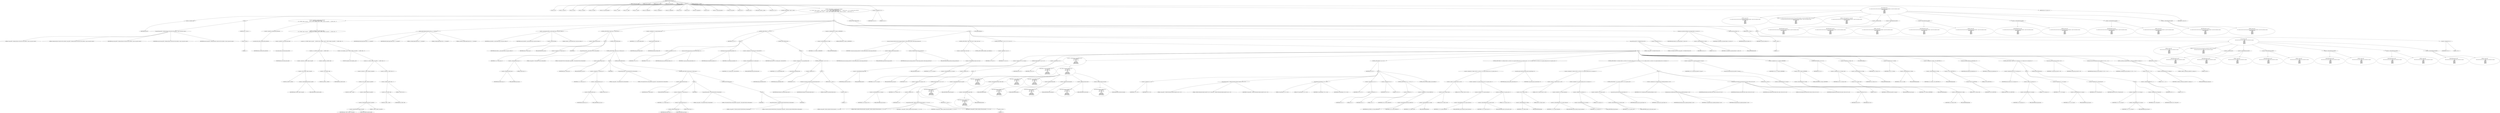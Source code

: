 digraph hostapd_notif_assoc {  
"1000123" [label = "(METHOD,hostapd_notif_assoc)" ]
"1000124" [label = "(PARAM,hostapd_data *hapd)" ]
"1000125" [label = "(PARAM,const u8 *addr)" ]
"1000126" [label = "(PARAM,const u8 *req_ies)" ]
"1000127" [label = "(PARAM,size_t req_ies_len)" ]
"1000128" [label = "(PARAM,int reassoc)" ]
"1000129" [label = "(BLOCK,,)" ]
"1000130" [label = "(LOCAL,v10: int)" ]
"1000131" [label = "(LOCAL,v12: const u8 *)" ]
"1000132" [label = "(LOCAL,v13: size_t)" ]
"1000133" [label = "(LOCAL,v14: sta_info *)" ]
"1000134" [label = "(LOCAL,v15: sta_info *)" ]
"1000135" [label = "(LOCAL,v16: wpa_state_machine *)" ]
"1000136" [label = "(LOCAL,v17: __int64)" ]
"1000137" [label = "(LOCAL,v18: __int64)" ]
"1000138" [label = "(LOCAL,v19: __int64)" ]
"1000139" [label = "(LOCAL,v20: unsigned int)" ]
"1000140" [label = "(LOCAL,v21: unsigned int)" ]
"1000141" [label = "(LOCAL,v22: unsigned int)" ]
"1000142" [label = "(LOCAL,v23: int)" ]
"1000143" [label = "(LOCAL,v24: int)" ]
"1000144" [label = "(LOCAL,v25: unsigned int)" ]
"1000145" [label = "(LOCAL,v26: u32)" ]
"1000146" [label = "(LOCAL,v27: wpa_state_machine *)" ]
"1000147" [label = "(LOCAL,v28: wpa_event)" ]
"1000148" [label = "(LOCAL,v29: u8 *)" ]
"1000149" [label = "(LOCAL,len: size_t)" ]
"1000150" [label = "(LOCAL,elems: ieee802_11_elems)" ]
"1000151" [label = "(LOCAL,eid: u8 [ 1112 ])" ]
"1000152" [label = "(CONTROL_STRUCTURE,if ( !addr ),if ( !addr ))" ]
"1000153" [label = "(<operator>.logicalNot,!addr)" ]
"1000154" [label = "(IDENTIFIER,addr,!addr)" ]
"1000155" [label = "(BLOCK,,)" ]
"1000156" [label = "(wpa_printf,wpa_printf(2, \"hostapd_notif_assoc: Skip event with no address\", req_ies, req_ies_len, reassoc))" ]
"1000157" [label = "(LITERAL,2,wpa_printf(2, \"hostapd_notif_assoc: Skip event with no address\", req_ies, req_ies_len, reassoc))" ]
"1000158" [label = "(LITERAL,\"hostapd_notif_assoc: Skip event with no address\",wpa_printf(2, \"hostapd_notif_assoc: Skip event with no address\", req_ies, req_ies_len, reassoc))" ]
"1000159" [label = "(IDENTIFIER,req_ies,wpa_printf(2, \"hostapd_notif_assoc: Skip event with no address\", req_ies, req_ies_len, reassoc))" ]
"1000160" [label = "(IDENTIFIER,req_ies_len,wpa_printf(2, \"hostapd_notif_assoc: Skip event with no address\", req_ies, req_ies_len, reassoc))" ]
"1000161" [label = "(IDENTIFIER,reassoc,wpa_printf(2, \"hostapd_notif_assoc: Skip event with no address\", req_ies, req_ies_len, reassoc))" ]
"1000162" [label = "(RETURN,return -1;,return -1;)" ]
"1000163" [label = "(<operator>.minus,-1)" ]
"1000164" [label = "(LITERAL,1,-1)" ]
"1000165" [label = "(CONTROL_STRUCTURE,if ( !is_multicast_ether_addr(addr)\n    && !is_zero_ether_addr_0(addr)\n    && *(_DWORD *)hapd->own_addr ^ *(_DWORD *)addr | (unsigned __int16)(*(_WORD *)&hapd->own_addr[4] ^ *((_WORD *)addr + 2)) ),if ( !is_multicast_ether_addr(addr)\n    && !is_zero_ether_addr_0(addr)\n    && *(_DWORD *)hapd->own_addr ^ *(_DWORD *)addr | (unsigned __int16)(*(_WORD *)&hapd->own_addr[4] ^ *((_WORD *)addr + 2)) ))" ]
"1000166" [label = "(<operator>.logicalAnd,!is_multicast_ether_addr(addr)\n    && !is_zero_ether_addr_0(addr)\n    && *(_DWORD *)hapd->own_addr ^ *(_DWORD *)addr | (unsigned __int16)(*(_WORD *)&hapd->own_addr[4] ^ *((_WORD *)addr + 2)))" ]
"1000167" [label = "(<operator>.logicalNot,!is_multicast_ether_addr(addr))" ]
"1000168" [label = "(is_multicast_ether_addr,is_multicast_ether_addr(addr))" ]
"1000169" [label = "(IDENTIFIER,addr,is_multicast_ether_addr(addr))" ]
"1000170" [label = "(<operator>.logicalAnd,!is_zero_ether_addr_0(addr)\n    && *(_DWORD *)hapd->own_addr ^ *(_DWORD *)addr | (unsigned __int16)(*(_WORD *)&hapd->own_addr[4] ^ *((_WORD *)addr + 2)))" ]
"1000171" [label = "(<operator>.logicalNot,!is_zero_ether_addr_0(addr))" ]
"1000172" [label = "(is_zero_ether_addr_0,is_zero_ether_addr_0(addr))" ]
"1000173" [label = "(IDENTIFIER,addr,is_zero_ether_addr_0(addr))" ]
"1000174" [label = "(<operator>.or,*(_DWORD *)hapd->own_addr ^ *(_DWORD *)addr | (unsigned __int16)(*(_WORD *)&hapd->own_addr[4] ^ *((_WORD *)addr + 2)))" ]
"1000175" [label = "(<operator>.or,*(_DWORD *)hapd->own_addr ^ *(_DWORD *)addr)" ]
"1000176" [label = "(<operator>.indirection,*(_DWORD *)hapd->own_addr)" ]
"1000177" [label = "(<operator>.cast,(_DWORD *)hapd->own_addr)" ]
"1000178" [label = "(UNKNOWN,_DWORD *,_DWORD *)" ]
"1000179" [label = "(<operator>.indirectFieldAccess,hapd->own_addr)" ]
"1000180" [label = "(IDENTIFIER,hapd,(_DWORD *)hapd->own_addr)" ]
"1000181" [label = "(FIELD_IDENTIFIER,own_addr,own_addr)" ]
"1000182" [label = "(<operator>.indirection,*(_DWORD *)addr)" ]
"1000183" [label = "(<operator>.cast,(_DWORD *)addr)" ]
"1000184" [label = "(UNKNOWN,_DWORD *,_DWORD *)" ]
"1000185" [label = "(IDENTIFIER,addr,(_DWORD *)addr)" ]
"1000186" [label = "(<operator>.cast,(unsigned __int16)(*(_WORD *)&hapd->own_addr[4] ^ *((_WORD *)addr + 2)))" ]
"1000187" [label = "(UNKNOWN,unsigned __int16,unsigned __int16)" ]
"1000188" [label = "(<operator>.or,*(_WORD *)&hapd->own_addr[4] ^ *((_WORD *)addr + 2))" ]
"1000189" [label = "(<operator>.indirection,*(_WORD *)&hapd->own_addr[4])" ]
"1000190" [label = "(<operator>.cast,(_WORD *)&hapd->own_addr[4])" ]
"1000191" [label = "(UNKNOWN,_WORD *,_WORD *)" ]
"1000192" [label = "(<operator>.addressOf,&hapd->own_addr[4])" ]
"1000193" [label = "(<operator>.indirectIndexAccess,hapd->own_addr[4])" ]
"1000194" [label = "(<operator>.indirectFieldAccess,hapd->own_addr)" ]
"1000195" [label = "(IDENTIFIER,hapd,(_WORD *)&hapd->own_addr[4])" ]
"1000196" [label = "(FIELD_IDENTIFIER,own_addr,own_addr)" ]
"1000197" [label = "(LITERAL,4,(_WORD *)&hapd->own_addr[4])" ]
"1000198" [label = "(<operator>.indirection,*((_WORD *)addr + 2))" ]
"1000199" [label = "(<operator>.addition,(_WORD *)addr + 2)" ]
"1000200" [label = "(<operator>.cast,(_WORD *)addr)" ]
"1000201" [label = "(UNKNOWN,_WORD *,_WORD *)" ]
"1000202" [label = "(IDENTIFIER,addr,(_WORD *)addr)" ]
"1000203" [label = "(LITERAL,2,(_WORD *)addr + 2)" ]
"1000204" [label = "(BLOCK,,)" ]
"1000205" [label = "(hostapd_logger,hostapd_logger(hapd, addr, 1u, 2, \"associated\"))" ]
"1000206" [label = "(IDENTIFIER,hapd,hostapd_logger(hapd, addr, 1u, 2, \"associated\"))" ]
"1000207" [label = "(IDENTIFIER,addr,hostapd_logger(hapd, addr, 1u, 2, \"associated\"))" ]
"1000208" [label = "(LITERAL,1u,hostapd_logger(hapd, addr, 1u, 2, \"associated\"))" ]
"1000209" [label = "(LITERAL,2,hostapd_logger(hapd, addr, 1u, 2, \"associated\"))" ]
"1000210" [label = "(LITERAL,\"associated\",hostapd_logger(hapd, addr, 1u, 2, \"associated\"))" ]
"1000211" [label = "(ieee802_11_parse_elems,ieee802_11_parse_elems(req_ies, req_ies_len, &elems, 0))" ]
"1000212" [label = "(IDENTIFIER,req_ies,ieee802_11_parse_elems(req_ies, req_ies_len, &elems, 0))" ]
"1000213" [label = "(IDENTIFIER,req_ies_len,ieee802_11_parse_elems(req_ies, req_ies_len, &elems, 0))" ]
"1000214" [label = "(<operator>.addressOf,&elems)" ]
"1000215" [label = "(IDENTIFIER,elems,ieee802_11_parse_elems(req_ies, req_ies_len, &elems, 0))" ]
"1000216" [label = "(LITERAL,0,ieee802_11_parse_elems(req_ies, req_ies_len, &elems, 0))" ]
"1000217" [label = "(CONTROL_STRUCTURE,if ( elems.wps_ie ),if ( elems.wps_ie ))" ]
"1000218" [label = "(<operator>.fieldAccess,elems.wps_ie)" ]
"1000219" [label = "(IDENTIFIER,elems,if ( elems.wps_ie ))" ]
"1000220" [label = "(FIELD_IDENTIFIER,wps_ie,wps_ie)" ]
"1000221" [label = "(BLOCK,,)" ]
"1000222" [label = "(<operator>.assignment,v12 = elems.wps_ie - 2)" ]
"1000223" [label = "(IDENTIFIER,v12,v12 = elems.wps_ie - 2)" ]
"1000224" [label = "(<operator>.subtraction,elems.wps_ie - 2)" ]
"1000225" [label = "(<operator>.fieldAccess,elems.wps_ie)" ]
"1000226" [label = "(IDENTIFIER,elems,elems.wps_ie - 2)" ]
"1000227" [label = "(FIELD_IDENTIFIER,wps_ie,wps_ie)" ]
"1000228" [label = "(LITERAL,2,elems.wps_ie - 2)" ]
"1000229" [label = "(IDENTIFIER,L,)" ]
"1000230" [label = "(wpa_printf,wpa_printf(2, \"STA included WPS IE in (Re)AssocReq\"))" ]
"1000231" [label = "(LITERAL,2,wpa_printf(2, \"STA included WPS IE in (Re)AssocReq\"))" ]
"1000232" [label = "(LITERAL,\"STA included WPS IE in (Re)AssocReq\",wpa_printf(2, \"STA included WPS IE in (Re)AssocReq\"))" ]
"1000233" [label = "(CONTROL_STRUCTURE,else,else)" ]
"1000234" [label = "(CONTROL_STRUCTURE,if ( elems.rsn_ie ),if ( elems.rsn_ie ))" ]
"1000235" [label = "(<operator>.fieldAccess,elems.rsn_ie)" ]
"1000236" [label = "(IDENTIFIER,elems,if ( elems.rsn_ie ))" ]
"1000237" [label = "(FIELD_IDENTIFIER,rsn_ie,rsn_ie)" ]
"1000238" [label = "(BLOCK,,)" ]
"1000239" [label = "(<operator>.assignment,v12 = elems.rsn_ie - 2)" ]
"1000240" [label = "(IDENTIFIER,v12,v12 = elems.rsn_ie - 2)" ]
"1000241" [label = "(<operator>.subtraction,elems.rsn_ie - 2)" ]
"1000242" [label = "(<operator>.fieldAccess,elems.rsn_ie)" ]
"1000243" [label = "(IDENTIFIER,elems,elems.rsn_ie - 2)" ]
"1000244" [label = "(FIELD_IDENTIFIER,rsn_ie,rsn_ie)" ]
"1000245" [label = "(LITERAL,2,elems.rsn_ie - 2)" ]
"1000246" [label = "(IDENTIFIER,L,)" ]
"1000247" [label = "(wpa_printf,wpa_printf(2, \"STA included RSN IE in (Re)AssocReq\"))" ]
"1000248" [label = "(LITERAL,2,wpa_printf(2, \"STA included RSN IE in (Re)AssocReq\"))" ]
"1000249" [label = "(LITERAL,\"STA included RSN IE in (Re)AssocReq\",wpa_printf(2, \"STA included RSN IE in (Re)AssocReq\"))" ]
"1000250" [label = "(CONTROL_STRUCTURE,else,else)" ]
"1000251" [label = "(CONTROL_STRUCTURE,if ( elems.wpa_ie ),if ( elems.wpa_ie ))" ]
"1000252" [label = "(<operator>.fieldAccess,elems.wpa_ie)" ]
"1000253" [label = "(IDENTIFIER,elems,if ( elems.wpa_ie ))" ]
"1000254" [label = "(FIELD_IDENTIFIER,wpa_ie,wpa_ie)" ]
"1000255" [label = "(BLOCK,,)" ]
"1000256" [label = "(<operator>.assignment,v12 = elems.wpa_ie - 2)" ]
"1000257" [label = "(IDENTIFIER,v12,v12 = elems.wpa_ie - 2)" ]
"1000258" [label = "(<operator>.subtraction,elems.wpa_ie - 2)" ]
"1000259" [label = "(<operator>.fieldAccess,elems.wpa_ie)" ]
"1000260" [label = "(IDENTIFIER,elems,elems.wpa_ie - 2)" ]
"1000261" [label = "(FIELD_IDENTIFIER,wpa_ie,wpa_ie)" ]
"1000262" [label = "(LITERAL,2,elems.wpa_ie - 2)" ]
"1000263" [label = "(IDENTIFIER,L,)" ]
"1000264" [label = "(wpa_printf,wpa_printf(2, \"STA included WPA IE in (Re)AssocReq\"))" ]
"1000265" [label = "(LITERAL,2,wpa_printf(2, \"STA included WPA IE in (Re)AssocReq\"))" ]
"1000266" [label = "(LITERAL,\"STA included WPA IE in (Re)AssocReq\",wpa_printf(2, \"STA included WPA IE in (Re)AssocReq\"))" ]
"1000267" [label = "(CONTROL_STRUCTURE,else,else)" ]
"1000268" [label = "(BLOCK,,)" ]
"1000269" [label = "(IDENTIFIER,L,)" ]
"1000270" [label = "(wpa_printf,wpa_printf(2, \"STA did not include WPS/RSN/WPA IE in (Re)AssocReq\"))" ]
"1000271" [label = "(LITERAL,2,wpa_printf(2, \"STA did not include WPS/RSN/WPA IE in (Re)AssocReq\"))" ]
"1000272" [label = "(LITERAL,\"STA did not include WPS/RSN/WPA IE in (Re)AssocReq\",wpa_printf(2, \"STA did not include WPS/RSN/WPA IE in (Re)AssocReq\"))" ]
"1000273" [label = "(IDENTIFIER,L,)" ]
"1000274" [label = "(<operator>.assignment,v14 = ap_get_sta(hapd, addr))" ]
"1000275" [label = "(IDENTIFIER,v14,v14 = ap_get_sta(hapd, addr))" ]
"1000276" [label = "(ap_get_sta,ap_get_sta(hapd, addr))" ]
"1000277" [label = "(IDENTIFIER,hapd,ap_get_sta(hapd, addr))" ]
"1000278" [label = "(IDENTIFIER,addr,ap_get_sta(hapd, addr))" ]
"1000279" [label = "(CONTROL_STRUCTURE,if ( v14 ),if ( v14 ))" ]
"1000280" [label = "(IDENTIFIER,v14,if ( v14 ))" ]
"1000281" [label = "(BLOCK,,)" ]
"1000282" [label = "(<operator>.assignment,v15 = v14)" ]
"1000283" [label = "(IDENTIFIER,v15,v15 = v14)" ]
"1000284" [label = "(IDENTIFIER,v14,v15 = v14)" ]
"1000285" [label = "(ap_sta_no_session_timeout,ap_sta_no_session_timeout(hapd, v14))" ]
"1000286" [label = "(IDENTIFIER,hapd,ap_sta_no_session_timeout(hapd, v14))" ]
"1000287" [label = "(IDENTIFIER,v14,ap_sta_no_session_timeout(hapd, v14))" ]
"1000288" [label = "(accounting_sta_stop,accounting_sta_stop(hapd, v15))" ]
"1000289" [label = "(IDENTIFIER,hapd,accounting_sta_stop(hapd, v15))" ]
"1000290" [label = "(IDENTIFIER,v15,accounting_sta_stop(hapd, v15))" ]
"1000291" [label = "(<operator>.assignment,v15->timeout_next = STA_NULLFUNC)" ]
"1000292" [label = "(<operator>.indirectFieldAccess,v15->timeout_next)" ]
"1000293" [label = "(IDENTIFIER,v15,v15->timeout_next = STA_NULLFUNC)" ]
"1000294" [label = "(FIELD_IDENTIFIER,timeout_next,timeout_next)" ]
"1000295" [label = "(IDENTIFIER,STA_NULLFUNC,v15->timeout_next = STA_NULLFUNC)" ]
"1000296" [label = "(CONTROL_STRUCTURE,else,else)" ]
"1000297" [label = "(BLOCK,,)" ]
"1000298" [label = "(<operator>.assignment,v15 = ap_sta_add(hapd, addr))" ]
"1000299" [label = "(IDENTIFIER,v15,v15 = ap_sta_add(hapd, addr))" ]
"1000300" [label = "(ap_sta_add,ap_sta_add(hapd, addr))" ]
"1000301" [label = "(IDENTIFIER,hapd,ap_sta_add(hapd, addr))" ]
"1000302" [label = "(IDENTIFIER,addr,ap_sta_add(hapd, addr))" ]
"1000303" [label = "(CONTROL_STRUCTURE,if ( !v15 ),if ( !v15 ))" ]
"1000304" [label = "(<operator>.logicalNot,!v15)" ]
"1000305" [label = "(IDENTIFIER,v15,!v15)" ]
"1000306" [label = "(BLOCK,,)" ]
"1000307" [label = "(hostapd_drv_sta_disassoc,hostapd_drv_sta_disassoc(hapd, addr, 5))" ]
"1000308" [label = "(IDENTIFIER,hapd,hostapd_drv_sta_disassoc(hapd, addr, 5))" ]
"1000309" [label = "(IDENTIFIER,addr,hostapd_drv_sta_disassoc(hapd, addr, 5))" ]
"1000310" [label = "(LITERAL,5,hostapd_drv_sta_disassoc(hapd, addr, 5))" ]
"1000311" [label = "(RETURN,return -1;,return -1;)" ]
"1000312" [label = "(<operator>.minus,-1)" ]
"1000313" [label = "(LITERAL,1,-1)" ]
"1000314" [label = "(<operators>.assignmentAnd,v15->flags &= 0xFFFECFFF)" ]
"1000315" [label = "(<operator>.indirectFieldAccess,v15->flags)" ]
"1000316" [label = "(IDENTIFIER,v15,v15->flags &= 0xFFFECFFF)" ]
"1000317" [label = "(FIELD_IDENTIFIER,flags,flags)" ]
"1000318" [label = "(LITERAL,0xFFFECFFF,v15->flags &= 0xFFFECFFF)" ]
"1000319" [label = "(BLOCK,,)" ]
"1000320" [label = "(ap_copy_sta_supp_op_classes,ap_copy_sta_supp_op_classes(v15, elems.supp_op_classes, elems.supp_op_classes_len))" ]
"1000321" [label = "(IDENTIFIER,v15,ap_copy_sta_supp_op_classes(v15, elems.supp_op_classes, elems.supp_op_classes_len))" ]
"1000322" [label = "(<operator>.fieldAccess,elems.supp_op_classes)" ]
"1000323" [label = "(IDENTIFIER,elems,ap_copy_sta_supp_op_classes(v15, elems.supp_op_classes, elems.supp_op_classes_len))" ]
"1000324" [label = "(FIELD_IDENTIFIER,supp_op_classes,supp_op_classes)" ]
"1000325" [label = "(<operator>.fieldAccess,elems.supp_op_classes_len)" ]
"1000326" [label = "(IDENTIFIER,elems,ap_copy_sta_supp_op_classes(v15, elems.supp_op_classes, elems.supp_op_classes_len))" ]
"1000327" [label = "(FIELD_IDENTIFIER,supp_op_classes_len,supp_op_classes_len)" ]
"1000328" [label = "(CONTROL_STRUCTURE,if ( !hapd->conf->wpa ),if ( !hapd->conf->wpa ))" ]
"1000329" [label = "(<operator>.logicalNot,!hapd->conf->wpa)" ]
"1000330" [label = "(<operator>.indirectFieldAccess,hapd->conf->wpa)" ]
"1000331" [label = "(<operator>.indirectFieldAccess,hapd->conf)" ]
"1000332" [label = "(IDENTIFIER,hapd,!hapd->conf->wpa)" ]
"1000333" [label = "(FIELD_IDENTIFIER,conf,conf)" ]
"1000334" [label = "(FIELD_IDENTIFIER,wpa,wpa)" ]
"1000335" [label = "(CONTROL_STRUCTURE,goto LABEL_42;,goto LABEL_42;)" ]
"1000336" [label = "(CONTROL_STRUCTURE,if ( v12 && v13 ),if ( v12 && v13 ))" ]
"1000337" [label = "(<operator>.logicalAnd,v12 && v13)" ]
"1000338" [label = "(IDENTIFIER,v12,v12 && v13)" ]
"1000339" [label = "(IDENTIFIER,v13,v12 && v13)" ]
"1000340" [label = "(BLOCK,,)" ]
"1000341" [label = "(<operator>.assignment,v16 = v15->wpa_sm)" ]
"1000342" [label = "(IDENTIFIER,v16,v16 = v15->wpa_sm)" ]
"1000343" [label = "(<operator>.indirectFieldAccess,v15->wpa_sm)" ]
"1000344" [label = "(IDENTIFIER,v15,v16 = v15->wpa_sm)" ]
"1000345" [label = "(FIELD_IDENTIFIER,wpa_sm,wpa_sm)" ]
"1000346" [label = "(CONTROL_STRUCTURE,if ( !v16 ),if ( !v16 ))" ]
"1000347" [label = "(<operator>.logicalNot,!v16)" ]
"1000348" [label = "(IDENTIFIER,v16,!v16)" ]
"1000349" [label = "(BLOCK,,)" ]
"1000350" [label = "(<operator>.assignment,v15->wpa_sm = v16)" ]
"1000351" [label = "(<operator>.indirectFieldAccess,v15->wpa_sm)" ]
"1000352" [label = "(IDENTIFIER,v15,v15->wpa_sm = v16)" ]
"1000353" [label = "(FIELD_IDENTIFIER,wpa_sm,wpa_sm)" ]
"1000354" [label = "(IDENTIFIER,v16,v15->wpa_sm = v16)" ]
"1000355" [label = "(CONTROL_STRUCTURE,if ( !v16 ),if ( !v16 ))" ]
"1000356" [label = "(<operator>.logicalNot,!v16)" ]
"1000357" [label = "(IDENTIFIER,v16,!v16)" ]
"1000358" [label = "(BLOCK,,)" ]
"1000359" [label = "(wpa_printf,wpa_printf(5, \"Failed to initialize WPA state machine\", v17, v18, v19))" ]
"1000360" [label = "(LITERAL,5,wpa_printf(5, \"Failed to initialize WPA state machine\", v17, v18, v19))" ]
"1000361" [label = "(LITERAL,\"Failed to initialize WPA state machine\",wpa_printf(5, \"Failed to initialize WPA state machine\", v17, v18, v19))" ]
"1000362" [label = "(IDENTIFIER,v17,wpa_printf(5, \"Failed to initialize WPA state machine\", v17, v18, v19))" ]
"1000363" [label = "(IDENTIFIER,v18,wpa_printf(5, \"Failed to initialize WPA state machine\", v17, v18, v19))" ]
"1000364" [label = "(IDENTIFIER,v19,wpa_printf(5, \"Failed to initialize WPA state machine\", v17, v18, v19))" ]
"1000365" [label = "(RETURN,return -1;,return -1;)" ]
"1000366" [label = "(<operator>.minus,-1)" ]
"1000367" [label = "(LITERAL,1,-1)" ]
"1000368" [label = "(<operator>.assignment,len = v13)" ]
"1000369" [label = "(IDENTIFIER,len,len = v13)" ]
"1000370" [label = "(IDENTIFIER,v13,len = v13)" ]
"1000371" [label = "(<operator>.assignment,v20 = wpa_validate_wpa_ie(\n                hapd->wpa_auth,\n                v16,\n                hapd->iface->freq,\n                v12,\n                v13,\n                elems.mdie,\n                elems.mdie_len,\n                elems.owe_dh,\n                elems.owe_dh_len))" ]
"1000372" [label = "(IDENTIFIER,v20,v20 = wpa_validate_wpa_ie(\n                hapd->wpa_auth,\n                v16,\n                hapd->iface->freq,\n                v12,\n                v13,\n                elems.mdie,\n                elems.mdie_len,\n                elems.owe_dh,\n                elems.owe_dh_len))" ]
"1000373" [label = "(wpa_validate_wpa_ie,wpa_validate_wpa_ie(\n                hapd->wpa_auth,\n                v16,\n                hapd->iface->freq,\n                v12,\n                v13,\n                elems.mdie,\n                elems.mdie_len,\n                elems.owe_dh,\n                elems.owe_dh_len))" ]
"1000374" [label = "(<operator>.indirectFieldAccess,hapd->wpa_auth)" ]
"1000375" [label = "(IDENTIFIER,hapd,wpa_validate_wpa_ie(\n                hapd->wpa_auth,\n                v16,\n                hapd->iface->freq,\n                v12,\n                v13,\n                elems.mdie,\n                elems.mdie_len,\n                elems.owe_dh,\n                elems.owe_dh_len))" ]
"1000376" [label = "(FIELD_IDENTIFIER,wpa_auth,wpa_auth)" ]
"1000377" [label = "(IDENTIFIER,v16,wpa_validate_wpa_ie(\n                hapd->wpa_auth,\n                v16,\n                hapd->iface->freq,\n                v12,\n                v13,\n                elems.mdie,\n                elems.mdie_len,\n                elems.owe_dh,\n                elems.owe_dh_len))" ]
"1000378" [label = "(<operator>.indirectFieldAccess,hapd->iface->freq)" ]
"1000379" [label = "(<operator>.indirectFieldAccess,hapd->iface)" ]
"1000380" [label = "(IDENTIFIER,hapd,wpa_validate_wpa_ie(\n                hapd->wpa_auth,\n                v16,\n                hapd->iface->freq,\n                v12,\n                v13,\n                elems.mdie,\n                elems.mdie_len,\n                elems.owe_dh,\n                elems.owe_dh_len))" ]
"1000381" [label = "(FIELD_IDENTIFIER,iface,iface)" ]
"1000382" [label = "(FIELD_IDENTIFIER,freq,freq)" ]
"1000383" [label = "(IDENTIFIER,v12,wpa_validate_wpa_ie(\n                hapd->wpa_auth,\n                v16,\n                hapd->iface->freq,\n                v12,\n                v13,\n                elems.mdie,\n                elems.mdie_len,\n                elems.owe_dh,\n                elems.owe_dh_len))" ]
"1000384" [label = "(IDENTIFIER,v13,wpa_validate_wpa_ie(\n                hapd->wpa_auth,\n                v16,\n                hapd->iface->freq,\n                v12,\n                v13,\n                elems.mdie,\n                elems.mdie_len,\n                elems.owe_dh,\n                elems.owe_dh_len))" ]
"1000385" [label = "(<operator>.fieldAccess,elems.mdie)" ]
"1000386" [label = "(IDENTIFIER,elems,wpa_validate_wpa_ie(\n                hapd->wpa_auth,\n                v16,\n                hapd->iface->freq,\n                v12,\n                v13,\n                elems.mdie,\n                elems.mdie_len,\n                elems.owe_dh,\n                elems.owe_dh_len))" ]
"1000387" [label = "(FIELD_IDENTIFIER,mdie,mdie)" ]
"1000388" [label = "(<operator>.fieldAccess,elems.mdie_len)" ]
"1000389" [label = "(IDENTIFIER,elems,wpa_validate_wpa_ie(\n                hapd->wpa_auth,\n                v16,\n                hapd->iface->freq,\n                v12,\n                v13,\n                elems.mdie,\n                elems.mdie_len,\n                elems.owe_dh,\n                elems.owe_dh_len))" ]
"1000390" [label = "(FIELD_IDENTIFIER,mdie_len,mdie_len)" ]
"1000391" [label = "(<operator>.fieldAccess,elems.owe_dh)" ]
"1000392" [label = "(IDENTIFIER,elems,wpa_validate_wpa_ie(\n                hapd->wpa_auth,\n                v16,\n                hapd->iface->freq,\n                v12,\n                v13,\n                elems.mdie,\n                elems.mdie_len,\n                elems.owe_dh,\n                elems.owe_dh_len))" ]
"1000393" [label = "(FIELD_IDENTIFIER,owe_dh,owe_dh)" ]
"1000394" [label = "(<operator>.fieldAccess,elems.owe_dh_len)" ]
"1000395" [label = "(IDENTIFIER,elems,wpa_validate_wpa_ie(\n                hapd->wpa_auth,\n                v16,\n                hapd->iface->freq,\n                v12,\n                v13,\n                elems.mdie,\n                elems.mdie_len,\n                elems.owe_dh,\n                elems.owe_dh_len))" ]
"1000396" [label = "(FIELD_IDENTIFIER,owe_dh_len,owe_dh_len)" ]
"1000397" [label = "(CONTROL_STRUCTURE,if ( v20 ),if ( v20 ))" ]
"1000398" [label = "(IDENTIFIER,v20,if ( v20 ))" ]
"1000399" [label = "(BLOCK,,)" ]
"1000400" [label = "(<operator>.assignment,v21 = v20)" ]
"1000401" [label = "(IDENTIFIER,v21,v21 = v20)" ]
"1000402" [label = "(IDENTIFIER,v20,v21 = v20)" ]
"1000403" [label = "(wpa_printf,wpa_printf(2, \"WPA/RSN information element rejected? (res %u)\", v20))" ]
"1000404" [label = "(LITERAL,2,wpa_printf(2, \"WPA/RSN information element rejected? (res %u)\", v20))" ]
"1000405" [label = "(LITERAL,\"WPA/RSN information element rejected? (res %u)\",wpa_printf(2, \"WPA/RSN information element rejected? (res %u)\", v20))" ]
"1000406" [label = "(IDENTIFIER,v20,wpa_printf(2, \"WPA/RSN information element rejected? (res %u)\", v20))" ]
"1000407" [label = "(wpa_hexdump,wpa_hexdump(2, \"IE\", v12, len))" ]
"1000408" [label = "(LITERAL,2,wpa_hexdump(2, \"IE\", v12, len))" ]
"1000409" [label = "(LITERAL,\"IE\",wpa_hexdump(2, \"IE\", v12, len))" ]
"1000410" [label = "(IDENTIFIER,v12,wpa_hexdump(2, \"IE\", v12, len))" ]
"1000411" [label = "(IDENTIFIER,len,wpa_hexdump(2, \"IE\", v12, len))" ]
"1000412" [label = "(<operator>.assignment,v22 = v21 - 2)" ]
"1000413" [label = "(IDENTIFIER,v22,v22 = v21 - 2)" ]
"1000414" [label = "(<operator>.subtraction,v21 - 2)" ]
"1000415" [label = "(IDENTIFIER,v21,v21 - 2)" ]
"1000416" [label = "(LITERAL,2,v21 - 2)" ]
"1000417" [label = "(<operator>.assignment,v23 = 13)" ]
"1000418" [label = "(IDENTIFIER,v23,v23 = 13)" ]
"1000419" [label = "(LITERAL,13,v23 = 13)" ]
"1000420" [label = "(CONTROL_STRUCTURE,if ( v22 < 7 ),if ( v22 < 7 ))" ]
"1000421" [label = "(<operator>.lessThan,v22 < 7)" ]
"1000422" [label = "(IDENTIFIER,v22,v22 < 7)" ]
"1000423" [label = "(LITERAL,7,v22 < 7)" ]
"1000424" [label = "(<operator>.assignment,v23 = dword_47E9F0[v22])" ]
"1000425" [label = "(IDENTIFIER,v23,v23 = dword_47E9F0[v22])" ]
"1000426" [label = "(<operator>.indirectIndexAccess,dword_47E9F0[v22])" ]
"1000427" [label = "(IDENTIFIER,dword_47E9F0,v23 = dword_47E9F0[v22])" ]
"1000428" [label = "(IDENTIFIER,v22,v23 = dword_47E9F0[v22])" ]
"1000429" [label = "(CONTROL_STRUCTURE,goto LABEL_30;,goto LABEL_30;)" ]
"1000430" [label = "(CONTROL_STRUCTURE,if ( (v15->flags & 0x402) == 1026 && !v15->sa_query_timed_out && v15->sa_query_count > 0 ),if ( (v15->flags & 0x402) == 1026 && !v15->sa_query_timed_out && v15->sa_query_count > 0 ))" ]
"1000431" [label = "(<operator>.logicalAnd,(v15->flags & 0x402) == 1026 && !v15->sa_query_timed_out && v15->sa_query_count > 0)" ]
"1000432" [label = "(<operator>.equals,(v15->flags & 0x402) == 1026)" ]
"1000433" [label = "(<operator>.and,v15->flags & 0x402)" ]
"1000434" [label = "(<operator>.indirectFieldAccess,v15->flags)" ]
"1000435" [label = "(IDENTIFIER,v15,v15->flags & 0x402)" ]
"1000436" [label = "(FIELD_IDENTIFIER,flags,flags)" ]
"1000437" [label = "(LITERAL,0x402,v15->flags & 0x402)" ]
"1000438" [label = "(LITERAL,1026,(v15->flags & 0x402) == 1026)" ]
"1000439" [label = "(<operator>.logicalAnd,!v15->sa_query_timed_out && v15->sa_query_count > 0)" ]
"1000440" [label = "(<operator>.logicalNot,!v15->sa_query_timed_out)" ]
"1000441" [label = "(<operator>.indirectFieldAccess,v15->sa_query_timed_out)" ]
"1000442" [label = "(IDENTIFIER,v15,!v15->sa_query_timed_out)" ]
"1000443" [label = "(FIELD_IDENTIFIER,sa_query_timed_out,sa_query_timed_out)" ]
"1000444" [label = "(<operator>.greaterThan,v15->sa_query_count > 0)" ]
"1000445" [label = "(<operator>.indirectFieldAccess,v15->sa_query_count)" ]
"1000446" [label = "(IDENTIFIER,v15,v15->sa_query_count > 0)" ]
"1000447" [label = "(FIELD_IDENTIFIER,sa_query_count,sa_query_count)" ]
"1000448" [label = "(LITERAL,0,v15->sa_query_count > 0)" ]
"1000449" [label = "(ap_check_sa_query_timeout,ap_check_sa_query_timeout(hapd, v15))" ]
"1000450" [label = "(IDENTIFIER,hapd,ap_check_sa_query_timeout(hapd, v15))" ]
"1000451" [label = "(IDENTIFIER,v15,ap_check_sa_query_timeout(hapd, v15))" ]
"1000452" [label = "(CONTROL_STRUCTURE,if ( (v15->flags & 0x402) == 1026 && !v15->sa_query_timed_out && v15->auth_alg != 2 ),if ( (v15->flags & 0x402) == 1026 && !v15->sa_query_timed_out && v15->auth_alg != 2 ))" ]
"1000453" [label = "(<operator>.logicalAnd,(v15->flags & 0x402) == 1026 && !v15->sa_query_timed_out && v15->auth_alg != 2)" ]
"1000454" [label = "(<operator>.equals,(v15->flags & 0x402) == 1026)" ]
"1000455" [label = "(<operator>.and,v15->flags & 0x402)" ]
"1000456" [label = "(<operator>.indirectFieldAccess,v15->flags)" ]
"1000457" [label = "(IDENTIFIER,v15,v15->flags & 0x402)" ]
"1000458" [label = "(FIELD_IDENTIFIER,flags,flags)" ]
"1000459" [label = "(LITERAL,0x402,v15->flags & 0x402)" ]
"1000460" [label = "(LITERAL,1026,(v15->flags & 0x402) == 1026)" ]
"1000461" [label = "(<operator>.logicalAnd,!v15->sa_query_timed_out && v15->auth_alg != 2)" ]
"1000462" [label = "(<operator>.logicalNot,!v15->sa_query_timed_out)" ]
"1000463" [label = "(<operator>.indirectFieldAccess,v15->sa_query_timed_out)" ]
"1000464" [label = "(IDENTIFIER,v15,!v15->sa_query_timed_out)" ]
"1000465" [label = "(FIELD_IDENTIFIER,sa_query_timed_out,sa_query_timed_out)" ]
"1000466" [label = "(<operator>.notEquals,v15->auth_alg != 2)" ]
"1000467" [label = "(<operator>.indirectFieldAccess,v15->auth_alg)" ]
"1000468" [label = "(IDENTIFIER,v15,v15->auth_alg != 2)" ]
"1000469" [label = "(FIELD_IDENTIFIER,auth_alg,auth_alg)" ]
"1000470" [label = "(LITERAL,2,v15->auth_alg != 2)" ]
"1000471" [label = "(BLOCK,,)" ]
"1000472" [label = "(CONTROL_STRUCTURE,if ( !v15->sa_query_count ),if ( !v15->sa_query_count ))" ]
"1000473" [label = "(<operator>.logicalNot,!v15->sa_query_count)" ]
"1000474" [label = "(<operator>.indirectFieldAccess,v15->sa_query_count)" ]
"1000475" [label = "(IDENTIFIER,v15,!v15->sa_query_count)" ]
"1000476" [label = "(FIELD_IDENTIFIER,sa_query_count,sa_query_count)" ]
"1000477" [label = "(ap_sta_start_sa_query,ap_sta_start_sa_query(hapd, v15))" ]
"1000478" [label = "(IDENTIFIER,hapd,ap_sta_start_sa_query(hapd, v15))" ]
"1000479" [label = "(IDENTIFIER,v15,ap_sta_start_sa_query(hapd, v15))" ]
"1000480" [label = "(<operator>.assignment,v29 = hostapd_eid_assoc_comeback_time(hapd, v15, eid))" ]
"1000481" [label = "(IDENTIFIER,v29,v29 = hostapd_eid_assoc_comeback_time(hapd, v15, eid))" ]
"1000482" [label = "(hostapd_eid_assoc_comeback_time,hostapd_eid_assoc_comeback_time(hapd, v15, eid))" ]
"1000483" [label = "(IDENTIFIER,hapd,hostapd_eid_assoc_comeback_time(hapd, v15, eid))" ]
"1000484" [label = "(IDENTIFIER,v15,hostapd_eid_assoc_comeback_time(hapd, v15, eid))" ]
"1000485" [label = "(IDENTIFIER,eid,hostapd_eid_assoc_comeback_time(hapd, v15, eid))" ]
"1000486" [label = "(hostapd_sta_assoc,hostapd_sta_assoc(hapd, addr, reassoc, 0x1Eu, eid, v29 - eid))" ]
"1000487" [label = "(IDENTIFIER,hapd,hostapd_sta_assoc(hapd, addr, reassoc, 0x1Eu, eid, v29 - eid))" ]
"1000488" [label = "(IDENTIFIER,addr,hostapd_sta_assoc(hapd, addr, reassoc, 0x1Eu, eid, v29 - eid))" ]
"1000489" [label = "(IDENTIFIER,reassoc,hostapd_sta_assoc(hapd, addr, reassoc, 0x1Eu, eid, v29 - eid))" ]
"1000490" [label = "(LITERAL,0x1Eu,hostapd_sta_assoc(hapd, addr, reassoc, 0x1Eu, eid, v29 - eid))" ]
"1000491" [label = "(IDENTIFIER,eid,hostapd_sta_assoc(hapd, addr, reassoc, 0x1Eu, eid, v29 - eid))" ]
"1000492" [label = "(<operator>.subtraction,v29 - eid)" ]
"1000493" [label = "(IDENTIFIER,v29,v29 - eid)" ]
"1000494" [label = "(IDENTIFIER,eid,v29 - eid)" ]
"1000495" [label = "(RETURN,return 0;,return 0;)" ]
"1000496" [label = "(LITERAL,0,return 0;)" ]
"1000497" [label = "(<operator>.assignment,v24 = wpa_auth_uses_mfp(v15->wpa_sm))" ]
"1000498" [label = "(IDENTIFIER,v24,v24 = wpa_auth_uses_mfp(v15->wpa_sm))" ]
"1000499" [label = "(wpa_auth_uses_mfp,wpa_auth_uses_mfp(v15->wpa_sm))" ]
"1000500" [label = "(<operator>.indirectFieldAccess,v15->wpa_sm)" ]
"1000501" [label = "(IDENTIFIER,v15,wpa_auth_uses_mfp(v15->wpa_sm))" ]
"1000502" [label = "(FIELD_IDENTIFIER,wpa_sm,wpa_sm)" ]
"1000503" [label = "(<operator>.assignment,v25 = v15->flags & 0xFFFFFBFF)" ]
"1000504" [label = "(IDENTIFIER,v25,v25 = v15->flags & 0xFFFFFBFF)" ]
"1000505" [label = "(<operator>.and,v15->flags & 0xFFFFFBFF)" ]
"1000506" [label = "(<operator>.indirectFieldAccess,v15->flags)" ]
"1000507" [label = "(IDENTIFIER,v15,v15->flags & 0xFFFFFBFF)" ]
"1000508" [label = "(FIELD_IDENTIFIER,flags,flags)" ]
"1000509" [label = "(LITERAL,0xFFFFFBFF,v15->flags & 0xFFFFFBFF)" ]
"1000510" [label = "(CONTROL_STRUCTURE,if ( v24 ),if ( v24 ))" ]
"1000511" [label = "(IDENTIFIER,v24,if ( v24 ))" ]
"1000512" [label = "(<operator>.assignment,v25 = v15->flags | 0x400)" ]
"1000513" [label = "(IDENTIFIER,v25,v25 = v15->flags | 0x400)" ]
"1000514" [label = "(<operator>.or,v15->flags | 0x400)" ]
"1000515" [label = "(<operator>.indirectFieldAccess,v15->flags)" ]
"1000516" [label = "(IDENTIFIER,v15,v15->flags | 0x400)" ]
"1000517" [label = "(FIELD_IDENTIFIER,flags,flags)" ]
"1000518" [label = "(LITERAL,0x400,v15->flags | 0x400)" ]
"1000519" [label = "(<operator>.assignment,v15->flags = v25)" ]
"1000520" [label = "(<operator>.indirectFieldAccess,v15->flags)" ]
"1000521" [label = "(IDENTIFIER,v15,v15->flags = v25)" ]
"1000522" [label = "(FIELD_IDENTIFIER,flags,flags)" ]
"1000523" [label = "(IDENTIFIER,v25,v15->flags = v25)" ]
"1000524" [label = "(JUMP_TARGET,LABEL_42)" ]
"1000525" [label = "(<operator>.assignment,v26 = v15->flags)" ]
"1000526" [label = "(IDENTIFIER,v26,v26 = v15->flags)" ]
"1000527" [label = "(<operator>.indirectFieldAccess,v15->flags)" ]
"1000528" [label = "(IDENTIFIER,v15,v26 = v15->flags)" ]
"1000529" [label = "(FIELD_IDENTIFIER,flags,flags)" ]
"1000530" [label = "(<operator>.assignment,v15->flags = v26 & 0xFFF7FFFC | 3)" ]
"1000531" [label = "(<operator>.indirectFieldAccess,v15->flags)" ]
"1000532" [label = "(IDENTIFIER,v15,v15->flags = v26 & 0xFFF7FFFC | 3)" ]
"1000533" [label = "(FIELD_IDENTIFIER,flags,flags)" ]
"1000534" [label = "(<operator>.or,v26 & 0xFFF7FFFC | 3)" ]
"1000535" [label = "(<operator>.and,v26 & 0xFFF7FFFC)" ]
"1000536" [label = "(IDENTIFIER,v26,v26 & 0xFFF7FFFC)" ]
"1000537" [label = "(LITERAL,0xFFF7FFFC,v26 & 0xFFF7FFFC)" ]
"1000538" [label = "(LITERAL,3,v26 & 0xFFF7FFFC | 3)" ]
"1000539" [label = "(hostapd_set_sta_flags,hostapd_set_sta_flags(hapd, v15))" ]
"1000540" [label = "(IDENTIFIER,hapd,hostapd_set_sta_flags(hapd, v15))" ]
"1000541" [label = "(IDENTIFIER,v15,hostapd_set_sta_flags(hapd, v15))" ]
"1000542" [label = "(CONTROL_STRUCTURE,if ( reassoc && v15->auth_alg == 2 ),if ( reassoc && v15->auth_alg == 2 ))" ]
"1000543" [label = "(<operator>.logicalAnd,reassoc && v15->auth_alg == 2)" ]
"1000544" [label = "(IDENTIFIER,reassoc,reassoc && v15->auth_alg == 2)" ]
"1000545" [label = "(<operator>.equals,v15->auth_alg == 2)" ]
"1000546" [label = "(<operator>.indirectFieldAccess,v15->auth_alg)" ]
"1000547" [label = "(IDENTIFIER,v15,v15->auth_alg == 2)" ]
"1000548" [label = "(FIELD_IDENTIFIER,auth_alg,auth_alg)" ]
"1000549" [label = "(LITERAL,2,v15->auth_alg == 2)" ]
"1000550" [label = "(BLOCK,,)" ]
"1000551" [label = "(<operator>.assignment,v27 = v15->wpa_sm)" ]
"1000552" [label = "(IDENTIFIER,v27,v27 = v15->wpa_sm)" ]
"1000553" [label = "(<operator>.indirectFieldAccess,v15->wpa_sm)" ]
"1000554" [label = "(IDENTIFIER,v15,v27 = v15->wpa_sm)" ]
"1000555" [label = "(FIELD_IDENTIFIER,wpa_sm,wpa_sm)" ]
"1000556" [label = "(<operator>.assignment,v28 = WPA_ASSOC_FT)" ]
"1000557" [label = "(IDENTIFIER,v28,v28 = WPA_ASSOC_FT)" ]
"1000558" [label = "(IDENTIFIER,WPA_ASSOC_FT,v28 = WPA_ASSOC_FT)" ]
"1000559" [label = "(CONTROL_STRUCTURE,else,else)" ]
"1000560" [label = "(BLOCK,,)" ]
"1000561" [label = "(<operator>.assignment,v27 = v15->wpa_sm)" ]
"1000562" [label = "(IDENTIFIER,v27,v27 = v15->wpa_sm)" ]
"1000563" [label = "(<operator>.indirectFieldAccess,v15->wpa_sm)" ]
"1000564" [label = "(IDENTIFIER,v15,v27 = v15->wpa_sm)" ]
"1000565" [label = "(FIELD_IDENTIFIER,wpa_sm,wpa_sm)" ]
"1000566" [label = "(<operator>.assignment,v28 = WPA_ASSOC)" ]
"1000567" [label = "(IDENTIFIER,v28,v28 = WPA_ASSOC)" ]
"1000568" [label = "(IDENTIFIER,WPA_ASSOC,v28 = WPA_ASSOC)" ]
"1000569" [label = "(wpa_auth_sm_event,wpa_auth_sm_event(v27, v28))" ]
"1000570" [label = "(IDENTIFIER,v27,wpa_auth_sm_event(v27, v28))" ]
"1000571" [label = "(IDENTIFIER,v28,wpa_auth_sm_event(v27, v28))" ]
"1000572" [label = "(hostapd_new_assoc_sta,hostapd_new_assoc_sta(hapd, v15, (v26 >> 1) & 1))" ]
"1000573" [label = "(IDENTIFIER,hapd,hostapd_new_assoc_sta(hapd, v15, (v26 >> 1) & 1))" ]
"1000574" [label = "(IDENTIFIER,v15,hostapd_new_assoc_sta(hapd, v15, (v26 >> 1) & 1))" ]
"1000575" [label = "(<operator>.and,(v26 >> 1) & 1)" ]
"1000576" [label = "(<operator>.arithmeticShiftRight,v26 >> 1)" ]
"1000577" [label = "(IDENTIFIER,v26,v26 >> 1)" ]
"1000578" [label = "(LITERAL,1,v26 >> 1)" ]
"1000579" [label = "(LITERAL,1,(v26 >> 1) & 1)" ]
"1000580" [label = "(ieee802_1x_notify_port_enabled,ieee802_1x_notify_port_enabled(v15->eapol_sm, 1))" ]
"1000581" [label = "(<operator>.indirectFieldAccess,v15->eapol_sm)" ]
"1000582" [label = "(IDENTIFIER,v15,ieee802_1x_notify_port_enabled(v15->eapol_sm, 1))" ]
"1000583" [label = "(FIELD_IDENTIFIER,eapol_sm,eapol_sm)" ]
"1000584" [label = "(LITERAL,1,ieee802_1x_notify_port_enabled(v15->eapol_sm, 1))" ]
"1000585" [label = "(RETURN,return 0;,return 0;)" ]
"1000586" [label = "(LITERAL,0,return 0;)" ]
"1000587" [label = "(wpa_printf,wpa_printf(2, \"No WPA/RSN IE from STA\"))" ]
"1000588" [label = "(LITERAL,2,wpa_printf(2, \"No WPA/RSN IE from STA\"))" ]
"1000589" [label = "(LITERAL,\"No WPA/RSN IE from STA\",wpa_printf(2, \"No WPA/RSN IE from STA\"))" ]
"1000590" [label = "(<operator>.assignment,v23 = 13)" ]
"1000591" [label = "(IDENTIFIER,v23,v23 = 13)" ]
"1000592" [label = "(LITERAL,13,v23 = 13)" ]
"1000593" [label = "(JUMP_TARGET,LABEL_30)" ]
"1000594" [label = "(hostapd_drv_sta_disassoc,hostapd_drv_sta_disassoc(hapd, v15->addr, v23))" ]
"1000595" [label = "(IDENTIFIER,hapd,hostapd_drv_sta_disassoc(hapd, v15->addr, v23))" ]
"1000596" [label = "(<operator>.indirectFieldAccess,v15->addr)" ]
"1000597" [label = "(IDENTIFIER,v15,hostapd_drv_sta_disassoc(hapd, v15->addr, v23))" ]
"1000598" [label = "(FIELD_IDENTIFIER,addr,addr)" ]
"1000599" [label = "(IDENTIFIER,v23,hostapd_drv_sta_disassoc(hapd, v15->addr, v23))" ]
"1000600" [label = "(ap_free_sta,ap_free_sta(hapd, v15))" ]
"1000601" [label = "(IDENTIFIER,hapd,ap_free_sta(hapd, v15))" ]
"1000602" [label = "(IDENTIFIER,v15,ap_free_sta(hapd, v15))" ]
"1000603" [label = "(RETURN,return -1;,return -1;)" ]
"1000604" [label = "(<operator>.minus,-1)" ]
"1000605" [label = "(LITERAL,1,-1)" ]
"1000606" [label = "(CONTROL_STRUCTURE,else,else)" ]
"1000607" [label = "(BLOCK,,)" ]
"1000608" [label = "(wpa_printf,wpa_printf(\n        3,\n        \"STA %02x:%02x:%02x:%02x:%02x:%02x not allowed to connect\",\n        *addr,\n        addr[1],\n        addr[2],\n        addr[3],\n        addr[4],\n        addr[5]))" ]
"1000609" [label = "(LITERAL,3,wpa_printf(\n        3,\n        \"STA %02x:%02x:%02x:%02x:%02x:%02x not allowed to connect\",\n        *addr,\n        addr[1],\n        addr[2],\n        addr[3],\n        addr[4],\n        addr[5]))" ]
"1000610" [label = "(LITERAL,\"STA %02x:%02x:%02x:%02x:%02x:%02x not allowed to connect\",wpa_printf(\n        3,\n        \"STA %02x:%02x:%02x:%02x:%02x:%02x not allowed to connect\",\n        *addr,\n        addr[1],\n        addr[2],\n        addr[3],\n        addr[4],\n        addr[5]))" ]
"1000611" [label = "(<operator>.indirection,*addr)" ]
"1000612" [label = "(IDENTIFIER,addr,wpa_printf(\n        3,\n        \"STA %02x:%02x:%02x:%02x:%02x:%02x not allowed to connect\",\n        *addr,\n        addr[1],\n        addr[2],\n        addr[3],\n        addr[4],\n        addr[5]))" ]
"1000613" [label = "(<operator>.indirectIndexAccess,addr[1])" ]
"1000614" [label = "(IDENTIFIER,addr,wpa_printf(\n        3,\n        \"STA %02x:%02x:%02x:%02x:%02x:%02x not allowed to connect\",\n        *addr,\n        addr[1],\n        addr[2],\n        addr[3],\n        addr[4],\n        addr[5]))" ]
"1000615" [label = "(LITERAL,1,wpa_printf(\n        3,\n        \"STA %02x:%02x:%02x:%02x:%02x:%02x not allowed to connect\",\n        *addr,\n        addr[1],\n        addr[2],\n        addr[3],\n        addr[4],\n        addr[5]))" ]
"1000616" [label = "(<operator>.indirectIndexAccess,addr[2])" ]
"1000617" [label = "(IDENTIFIER,addr,wpa_printf(\n        3,\n        \"STA %02x:%02x:%02x:%02x:%02x:%02x not allowed to connect\",\n        *addr,\n        addr[1],\n        addr[2],\n        addr[3],\n        addr[4],\n        addr[5]))" ]
"1000618" [label = "(LITERAL,2,wpa_printf(\n        3,\n        \"STA %02x:%02x:%02x:%02x:%02x:%02x not allowed to connect\",\n        *addr,\n        addr[1],\n        addr[2],\n        addr[3],\n        addr[4],\n        addr[5]))" ]
"1000619" [label = "(<operator>.indirectIndexAccess,addr[3])" ]
"1000620" [label = "(IDENTIFIER,addr,wpa_printf(\n        3,\n        \"STA %02x:%02x:%02x:%02x:%02x:%02x not allowed to connect\",\n        *addr,\n        addr[1],\n        addr[2],\n        addr[3],\n        addr[4],\n        addr[5]))" ]
"1000621" [label = "(LITERAL,3,wpa_printf(\n        3,\n        \"STA %02x:%02x:%02x:%02x:%02x:%02x not allowed to connect\",\n        *addr,\n        addr[1],\n        addr[2],\n        addr[3],\n        addr[4],\n        addr[5]))" ]
"1000622" [label = "(<operator>.indirectIndexAccess,addr[4])" ]
"1000623" [label = "(IDENTIFIER,addr,wpa_printf(\n        3,\n        \"STA %02x:%02x:%02x:%02x:%02x:%02x not allowed to connect\",\n        *addr,\n        addr[1],\n        addr[2],\n        addr[3],\n        addr[4],\n        addr[5]))" ]
"1000624" [label = "(LITERAL,4,wpa_printf(\n        3,\n        \"STA %02x:%02x:%02x:%02x:%02x:%02x not allowed to connect\",\n        *addr,\n        addr[1],\n        addr[2],\n        addr[3],\n        addr[4],\n        addr[5]))" ]
"1000625" [label = "(<operator>.indirectIndexAccess,addr[5])" ]
"1000626" [label = "(IDENTIFIER,addr,wpa_printf(\n        3,\n        \"STA %02x:%02x:%02x:%02x:%02x:%02x not allowed to connect\",\n        *addr,\n        addr[1],\n        addr[2],\n        addr[3],\n        addr[4],\n        addr[5]))" ]
"1000627" [label = "(LITERAL,5,wpa_printf(\n        3,\n        \"STA %02x:%02x:%02x:%02x:%02x:%02x not allowed to connect\",\n        *addr,\n        addr[1],\n        addr[2],\n        addr[3],\n        addr[4],\n        addr[5]))" ]
"1000628" [label = "(<operator>.assignment,v23 = 1)" ]
"1000629" [label = "(IDENTIFIER,v23,v23 = 1)" ]
"1000630" [label = "(LITERAL,1,v23 = 1)" ]
"1000631" [label = "(<operator>.assignment,v10 = 0)" ]
"1000632" [label = "(IDENTIFIER,v10,v10 = 0)" ]
"1000633" [label = "(LITERAL,0,v10 = 0)" ]
"1000634" [label = "(wpa_printf,wpa_printf(\n    2,\n    \"%s: Invalid SA=%02x:%02x:%02x:%02x:%02x:%02x in received indication - ignore this indication silently\",\n    \"hostapd_notif_assoc\",\n    *addr,\n    addr[1],\n    addr[2],\n    addr[3],\n    addr[4],\n    addr[5]))" ]
"1000635" [label = "(LITERAL,2,wpa_printf(\n    2,\n    \"%s: Invalid SA=%02x:%02x:%02x:%02x:%02x:%02x in received indication - ignore this indication silently\",\n    \"hostapd_notif_assoc\",\n    *addr,\n    addr[1],\n    addr[2],\n    addr[3],\n    addr[4],\n    addr[5]))" ]
"1000636" [label = "(LITERAL,\"%s: Invalid SA=%02x:%02x:%02x:%02x:%02x:%02x in received indication - ignore this indication silently\",wpa_printf(\n    2,\n    \"%s: Invalid SA=%02x:%02x:%02x:%02x:%02x:%02x in received indication - ignore this indication silently\",\n    \"hostapd_notif_assoc\",\n    *addr,\n    addr[1],\n    addr[2],\n    addr[3],\n    addr[4],\n    addr[5]))" ]
"1000637" [label = "(LITERAL,\"hostapd_notif_assoc\",wpa_printf(\n    2,\n    \"%s: Invalid SA=%02x:%02x:%02x:%02x:%02x:%02x in received indication - ignore this indication silently\",\n    \"hostapd_notif_assoc\",\n    *addr,\n    addr[1],\n    addr[2],\n    addr[3],\n    addr[4],\n    addr[5]))" ]
"1000638" [label = "(<operator>.indirection,*addr)" ]
"1000639" [label = "(IDENTIFIER,addr,wpa_printf(\n    2,\n    \"%s: Invalid SA=%02x:%02x:%02x:%02x:%02x:%02x in received indication - ignore this indication silently\",\n    \"hostapd_notif_assoc\",\n    *addr,\n    addr[1],\n    addr[2],\n    addr[3],\n    addr[4],\n    addr[5]))" ]
"1000640" [label = "(<operator>.indirectIndexAccess,addr[1])" ]
"1000641" [label = "(IDENTIFIER,addr,wpa_printf(\n    2,\n    \"%s: Invalid SA=%02x:%02x:%02x:%02x:%02x:%02x in received indication - ignore this indication silently\",\n    \"hostapd_notif_assoc\",\n    *addr,\n    addr[1],\n    addr[2],\n    addr[3],\n    addr[4],\n    addr[5]))" ]
"1000642" [label = "(LITERAL,1,wpa_printf(\n    2,\n    \"%s: Invalid SA=%02x:%02x:%02x:%02x:%02x:%02x in received indication - ignore this indication silently\",\n    \"hostapd_notif_assoc\",\n    *addr,\n    addr[1],\n    addr[2],\n    addr[3],\n    addr[4],\n    addr[5]))" ]
"1000643" [label = "(<operator>.indirectIndexAccess,addr[2])" ]
"1000644" [label = "(IDENTIFIER,addr,wpa_printf(\n    2,\n    \"%s: Invalid SA=%02x:%02x:%02x:%02x:%02x:%02x in received indication - ignore this indication silently\",\n    \"hostapd_notif_assoc\",\n    *addr,\n    addr[1],\n    addr[2],\n    addr[3],\n    addr[4],\n    addr[5]))" ]
"1000645" [label = "(LITERAL,2,wpa_printf(\n    2,\n    \"%s: Invalid SA=%02x:%02x:%02x:%02x:%02x:%02x in received indication - ignore this indication silently\",\n    \"hostapd_notif_assoc\",\n    *addr,\n    addr[1],\n    addr[2],\n    addr[3],\n    addr[4],\n    addr[5]))" ]
"1000646" [label = "(<operator>.indirectIndexAccess,addr[3])" ]
"1000647" [label = "(IDENTIFIER,addr,wpa_printf(\n    2,\n    \"%s: Invalid SA=%02x:%02x:%02x:%02x:%02x:%02x in received indication - ignore this indication silently\",\n    \"hostapd_notif_assoc\",\n    *addr,\n    addr[1],\n    addr[2],\n    addr[3],\n    addr[4],\n    addr[5]))" ]
"1000648" [label = "(LITERAL,3,wpa_printf(\n    2,\n    \"%s: Invalid SA=%02x:%02x:%02x:%02x:%02x:%02x in received indication - ignore this indication silently\",\n    \"hostapd_notif_assoc\",\n    *addr,\n    addr[1],\n    addr[2],\n    addr[3],\n    addr[4],\n    addr[5]))" ]
"1000649" [label = "(<operator>.indirectIndexAccess,addr[4])" ]
"1000650" [label = "(IDENTIFIER,addr,wpa_printf(\n    2,\n    \"%s: Invalid SA=%02x:%02x:%02x:%02x:%02x:%02x in received indication - ignore this indication silently\",\n    \"hostapd_notif_assoc\",\n    *addr,\n    addr[1],\n    addr[2],\n    addr[3],\n    addr[4],\n    addr[5]))" ]
"1000651" [label = "(LITERAL,4,wpa_printf(\n    2,\n    \"%s: Invalid SA=%02x:%02x:%02x:%02x:%02x:%02x in received indication - ignore this indication silently\",\n    \"hostapd_notif_assoc\",\n    *addr,\n    addr[1],\n    addr[2],\n    addr[3],\n    addr[4],\n    addr[5]))" ]
"1000652" [label = "(<operator>.indirectIndexAccess,addr[5])" ]
"1000653" [label = "(IDENTIFIER,addr,wpa_printf(\n    2,\n    \"%s: Invalid SA=%02x:%02x:%02x:%02x:%02x:%02x in received indication - ignore this indication silently\",\n    \"hostapd_notif_assoc\",\n    *addr,\n    addr[1],\n    addr[2],\n    addr[3],\n    addr[4],\n    addr[5]))" ]
"1000654" [label = "(LITERAL,5,wpa_printf(\n    2,\n    \"%s: Invalid SA=%02x:%02x:%02x:%02x:%02x:%02x in received indication - ignore this indication silently\",\n    \"hostapd_notif_assoc\",\n    *addr,\n    addr[1],\n    addr[2],\n    addr[3],\n    addr[4],\n    addr[5]))" ]
"1000655" [label = "(RETURN,return v10;,return v10;)" ]
"1000656" [label = "(IDENTIFIER,v10,return v10;)" ]
"1000657" [label = "(METHOD_RETURN,int __fastcall)" ]
  "1000123" -> "1000124" 
  "1000123" -> "1000125" 
  "1000123" -> "1000126" 
  "1000123" -> "1000127" 
  "1000123" -> "1000128" 
  "1000123" -> "1000129" 
  "1000123" -> "1000657" 
  "1000129" -> "1000130" 
  "1000129" -> "1000131" 
  "1000129" -> "1000132" 
  "1000129" -> "1000133" 
  "1000129" -> "1000134" 
  "1000129" -> "1000135" 
  "1000129" -> "1000136" 
  "1000129" -> "1000137" 
  "1000129" -> "1000138" 
  "1000129" -> "1000139" 
  "1000129" -> "1000140" 
  "1000129" -> "1000141" 
  "1000129" -> "1000142" 
  "1000129" -> "1000143" 
  "1000129" -> "1000144" 
  "1000129" -> "1000145" 
  "1000129" -> "1000146" 
  "1000129" -> "1000147" 
  "1000129" -> "1000148" 
  "1000129" -> "1000149" 
  "1000129" -> "1000150" 
  "1000129" -> "1000151" 
  "1000129" -> "1000152" 
  "1000129" -> "1000165" 
  "1000129" -> "1000631" 
  "1000129" -> "1000634" 
  "1000129" -> "1000655" 
  "1000152" -> "1000153" 
  "1000152" -> "1000155" 
  "1000153" -> "1000154" 
  "1000155" -> "1000156" 
  "1000155" -> "1000162" 
  "1000156" -> "1000157" 
  "1000156" -> "1000158" 
  "1000156" -> "1000159" 
  "1000156" -> "1000160" 
  "1000156" -> "1000161" 
  "1000162" -> "1000163" 
  "1000163" -> "1000164" 
  "1000165" -> "1000166" 
  "1000165" -> "1000204" 
  "1000165" -> "1000606" 
  "1000166" -> "1000167" 
  "1000166" -> "1000170" 
  "1000167" -> "1000168" 
  "1000168" -> "1000169" 
  "1000170" -> "1000171" 
  "1000170" -> "1000174" 
  "1000171" -> "1000172" 
  "1000172" -> "1000173" 
  "1000174" -> "1000175" 
  "1000174" -> "1000186" 
  "1000175" -> "1000176" 
  "1000175" -> "1000182" 
  "1000176" -> "1000177" 
  "1000177" -> "1000178" 
  "1000177" -> "1000179" 
  "1000179" -> "1000180" 
  "1000179" -> "1000181" 
  "1000182" -> "1000183" 
  "1000183" -> "1000184" 
  "1000183" -> "1000185" 
  "1000186" -> "1000187" 
  "1000186" -> "1000188" 
  "1000188" -> "1000189" 
  "1000188" -> "1000198" 
  "1000189" -> "1000190" 
  "1000190" -> "1000191" 
  "1000190" -> "1000192" 
  "1000192" -> "1000193" 
  "1000193" -> "1000194" 
  "1000193" -> "1000197" 
  "1000194" -> "1000195" 
  "1000194" -> "1000196" 
  "1000198" -> "1000199" 
  "1000199" -> "1000200" 
  "1000199" -> "1000203" 
  "1000200" -> "1000201" 
  "1000200" -> "1000202" 
  "1000204" -> "1000205" 
  "1000204" -> "1000211" 
  "1000204" -> "1000217" 
  "1000204" -> "1000274" 
  "1000204" -> "1000279" 
  "1000204" -> "1000314" 
  "1000204" -> "1000319" 
  "1000204" -> "1000593" 
  "1000204" -> "1000594" 
  "1000204" -> "1000600" 
  "1000204" -> "1000603" 
  "1000205" -> "1000206" 
  "1000205" -> "1000207" 
  "1000205" -> "1000208" 
  "1000205" -> "1000209" 
  "1000205" -> "1000210" 
  "1000211" -> "1000212" 
  "1000211" -> "1000213" 
  "1000211" -> "1000214" 
  "1000211" -> "1000216" 
  "1000214" -> "1000215" 
  "1000217" -> "1000218" 
  "1000217" -> "1000221" 
  "1000217" -> "1000233" 
  "1000218" -> "1000219" 
  "1000218" -> "1000220" 
  "1000221" -> "1000222" 
  "1000221" -> "1000229" 
  "1000221" -> "1000230" 
  "1000222" -> "1000223" 
  "1000222" -> "1000224" 
  "1000224" -> "1000225" 
  "1000224" -> "1000228" 
  "1000225" -> "1000226" 
  "1000225" -> "1000227" 
  "1000230" -> "1000231" 
  "1000230" -> "1000232" 
  "1000233" -> "1000234" 
  "1000234" -> "1000235" 
  "1000234" -> "1000238" 
  "1000234" -> "1000250" 
  "1000235" -> "1000236" 
  "1000235" -> "1000237" 
  "1000238" -> "1000239" 
  "1000238" -> "1000246" 
  "1000238" -> "1000247" 
  "1000239" -> "1000240" 
  "1000239" -> "1000241" 
  "1000241" -> "1000242" 
  "1000241" -> "1000245" 
  "1000242" -> "1000243" 
  "1000242" -> "1000244" 
  "1000247" -> "1000248" 
  "1000247" -> "1000249" 
  "1000250" -> "1000251" 
  "1000251" -> "1000252" 
  "1000251" -> "1000255" 
  "1000251" -> "1000267" 
  "1000252" -> "1000253" 
  "1000252" -> "1000254" 
  "1000255" -> "1000256" 
  "1000255" -> "1000263" 
  "1000255" -> "1000264" 
  "1000256" -> "1000257" 
  "1000256" -> "1000258" 
  "1000258" -> "1000259" 
  "1000258" -> "1000262" 
  "1000259" -> "1000260" 
  "1000259" -> "1000261" 
  "1000264" -> "1000265" 
  "1000264" -> "1000266" 
  "1000267" -> "1000268" 
  "1000268" -> "1000269" 
  "1000268" -> "1000270" 
  "1000268" -> "1000273" 
  "1000270" -> "1000271" 
  "1000270" -> "1000272" 
  "1000274" -> "1000275" 
  "1000274" -> "1000276" 
  "1000276" -> "1000277" 
  "1000276" -> "1000278" 
  "1000279" -> "1000280" 
  "1000279" -> "1000281" 
  "1000279" -> "1000296" 
  "1000281" -> "1000282" 
  "1000281" -> "1000285" 
  "1000281" -> "1000288" 
  "1000281" -> "1000291" 
  "1000282" -> "1000283" 
  "1000282" -> "1000284" 
  "1000285" -> "1000286" 
  "1000285" -> "1000287" 
  "1000288" -> "1000289" 
  "1000288" -> "1000290" 
  "1000291" -> "1000292" 
  "1000291" -> "1000295" 
  "1000292" -> "1000293" 
  "1000292" -> "1000294" 
  "1000296" -> "1000297" 
  "1000297" -> "1000298" 
  "1000297" -> "1000303" 
  "1000298" -> "1000299" 
  "1000298" -> "1000300" 
  "1000300" -> "1000301" 
  "1000300" -> "1000302" 
  "1000303" -> "1000304" 
  "1000303" -> "1000306" 
  "1000304" -> "1000305" 
  "1000306" -> "1000307" 
  "1000306" -> "1000311" 
  "1000307" -> "1000308" 
  "1000307" -> "1000309" 
  "1000307" -> "1000310" 
  "1000311" -> "1000312" 
  "1000312" -> "1000313" 
  "1000314" -> "1000315" 
  "1000314" -> "1000318" 
  "1000315" -> "1000316" 
  "1000315" -> "1000317" 
  "1000319" -> "1000320" 
  "1000319" -> "1000328" 
  "1000319" -> "1000336" 
  "1000319" -> "1000587" 
  "1000319" -> "1000590" 
  "1000320" -> "1000321" 
  "1000320" -> "1000322" 
  "1000320" -> "1000325" 
  "1000322" -> "1000323" 
  "1000322" -> "1000324" 
  "1000325" -> "1000326" 
  "1000325" -> "1000327" 
  "1000328" -> "1000329" 
  "1000328" -> "1000335" 
  "1000329" -> "1000330" 
  "1000330" -> "1000331" 
  "1000330" -> "1000334" 
  "1000331" -> "1000332" 
  "1000331" -> "1000333" 
  "1000336" -> "1000337" 
  "1000336" -> "1000340" 
  "1000337" -> "1000338" 
  "1000337" -> "1000339" 
  "1000340" -> "1000341" 
  "1000340" -> "1000346" 
  "1000340" -> "1000368" 
  "1000340" -> "1000371" 
  "1000340" -> "1000397" 
  "1000340" -> "1000430" 
  "1000340" -> "1000452" 
  "1000340" -> "1000497" 
  "1000340" -> "1000503" 
  "1000340" -> "1000510" 
  "1000340" -> "1000519" 
  "1000340" -> "1000524" 
  "1000340" -> "1000525" 
  "1000340" -> "1000530" 
  "1000340" -> "1000539" 
  "1000340" -> "1000542" 
  "1000340" -> "1000569" 
  "1000340" -> "1000572" 
  "1000340" -> "1000580" 
  "1000340" -> "1000585" 
  "1000341" -> "1000342" 
  "1000341" -> "1000343" 
  "1000343" -> "1000344" 
  "1000343" -> "1000345" 
  "1000346" -> "1000347" 
  "1000346" -> "1000349" 
  "1000347" -> "1000348" 
  "1000349" -> "1000350" 
  "1000349" -> "1000355" 
  "1000350" -> "1000351" 
  "1000350" -> "1000354" 
  "1000351" -> "1000352" 
  "1000351" -> "1000353" 
  "1000355" -> "1000356" 
  "1000355" -> "1000358" 
  "1000356" -> "1000357" 
  "1000358" -> "1000359" 
  "1000358" -> "1000365" 
  "1000359" -> "1000360" 
  "1000359" -> "1000361" 
  "1000359" -> "1000362" 
  "1000359" -> "1000363" 
  "1000359" -> "1000364" 
  "1000365" -> "1000366" 
  "1000366" -> "1000367" 
  "1000368" -> "1000369" 
  "1000368" -> "1000370" 
  "1000371" -> "1000372" 
  "1000371" -> "1000373" 
  "1000373" -> "1000374" 
  "1000373" -> "1000377" 
  "1000373" -> "1000378" 
  "1000373" -> "1000383" 
  "1000373" -> "1000384" 
  "1000373" -> "1000385" 
  "1000373" -> "1000388" 
  "1000373" -> "1000391" 
  "1000373" -> "1000394" 
  "1000374" -> "1000375" 
  "1000374" -> "1000376" 
  "1000378" -> "1000379" 
  "1000378" -> "1000382" 
  "1000379" -> "1000380" 
  "1000379" -> "1000381" 
  "1000385" -> "1000386" 
  "1000385" -> "1000387" 
  "1000388" -> "1000389" 
  "1000388" -> "1000390" 
  "1000391" -> "1000392" 
  "1000391" -> "1000393" 
  "1000394" -> "1000395" 
  "1000394" -> "1000396" 
  "1000397" -> "1000398" 
  "1000397" -> "1000399" 
  "1000399" -> "1000400" 
  "1000399" -> "1000403" 
  "1000399" -> "1000407" 
  "1000399" -> "1000412" 
  "1000399" -> "1000417" 
  "1000399" -> "1000420" 
  "1000399" -> "1000429" 
  "1000400" -> "1000401" 
  "1000400" -> "1000402" 
  "1000403" -> "1000404" 
  "1000403" -> "1000405" 
  "1000403" -> "1000406" 
  "1000407" -> "1000408" 
  "1000407" -> "1000409" 
  "1000407" -> "1000410" 
  "1000407" -> "1000411" 
  "1000412" -> "1000413" 
  "1000412" -> "1000414" 
  "1000414" -> "1000415" 
  "1000414" -> "1000416" 
  "1000417" -> "1000418" 
  "1000417" -> "1000419" 
  "1000420" -> "1000421" 
  "1000420" -> "1000424" 
  "1000421" -> "1000422" 
  "1000421" -> "1000423" 
  "1000424" -> "1000425" 
  "1000424" -> "1000426" 
  "1000426" -> "1000427" 
  "1000426" -> "1000428" 
  "1000430" -> "1000431" 
  "1000430" -> "1000449" 
  "1000431" -> "1000432" 
  "1000431" -> "1000439" 
  "1000432" -> "1000433" 
  "1000432" -> "1000438" 
  "1000433" -> "1000434" 
  "1000433" -> "1000437" 
  "1000434" -> "1000435" 
  "1000434" -> "1000436" 
  "1000439" -> "1000440" 
  "1000439" -> "1000444" 
  "1000440" -> "1000441" 
  "1000441" -> "1000442" 
  "1000441" -> "1000443" 
  "1000444" -> "1000445" 
  "1000444" -> "1000448" 
  "1000445" -> "1000446" 
  "1000445" -> "1000447" 
  "1000449" -> "1000450" 
  "1000449" -> "1000451" 
  "1000452" -> "1000453" 
  "1000452" -> "1000471" 
  "1000453" -> "1000454" 
  "1000453" -> "1000461" 
  "1000454" -> "1000455" 
  "1000454" -> "1000460" 
  "1000455" -> "1000456" 
  "1000455" -> "1000459" 
  "1000456" -> "1000457" 
  "1000456" -> "1000458" 
  "1000461" -> "1000462" 
  "1000461" -> "1000466" 
  "1000462" -> "1000463" 
  "1000463" -> "1000464" 
  "1000463" -> "1000465" 
  "1000466" -> "1000467" 
  "1000466" -> "1000470" 
  "1000467" -> "1000468" 
  "1000467" -> "1000469" 
  "1000471" -> "1000472" 
  "1000471" -> "1000480" 
  "1000471" -> "1000486" 
  "1000471" -> "1000495" 
  "1000472" -> "1000473" 
  "1000472" -> "1000477" 
  "1000473" -> "1000474" 
  "1000474" -> "1000475" 
  "1000474" -> "1000476" 
  "1000477" -> "1000478" 
  "1000477" -> "1000479" 
  "1000480" -> "1000481" 
  "1000480" -> "1000482" 
  "1000482" -> "1000483" 
  "1000482" -> "1000484" 
  "1000482" -> "1000485" 
  "1000486" -> "1000487" 
  "1000486" -> "1000488" 
  "1000486" -> "1000489" 
  "1000486" -> "1000490" 
  "1000486" -> "1000491" 
  "1000486" -> "1000492" 
  "1000492" -> "1000493" 
  "1000492" -> "1000494" 
  "1000495" -> "1000496" 
  "1000497" -> "1000498" 
  "1000497" -> "1000499" 
  "1000499" -> "1000500" 
  "1000500" -> "1000501" 
  "1000500" -> "1000502" 
  "1000503" -> "1000504" 
  "1000503" -> "1000505" 
  "1000505" -> "1000506" 
  "1000505" -> "1000509" 
  "1000506" -> "1000507" 
  "1000506" -> "1000508" 
  "1000510" -> "1000511" 
  "1000510" -> "1000512" 
  "1000512" -> "1000513" 
  "1000512" -> "1000514" 
  "1000514" -> "1000515" 
  "1000514" -> "1000518" 
  "1000515" -> "1000516" 
  "1000515" -> "1000517" 
  "1000519" -> "1000520" 
  "1000519" -> "1000523" 
  "1000520" -> "1000521" 
  "1000520" -> "1000522" 
  "1000525" -> "1000526" 
  "1000525" -> "1000527" 
  "1000527" -> "1000528" 
  "1000527" -> "1000529" 
  "1000530" -> "1000531" 
  "1000530" -> "1000534" 
  "1000531" -> "1000532" 
  "1000531" -> "1000533" 
  "1000534" -> "1000535" 
  "1000534" -> "1000538" 
  "1000535" -> "1000536" 
  "1000535" -> "1000537" 
  "1000539" -> "1000540" 
  "1000539" -> "1000541" 
  "1000542" -> "1000543" 
  "1000542" -> "1000550" 
  "1000542" -> "1000559" 
  "1000543" -> "1000544" 
  "1000543" -> "1000545" 
  "1000545" -> "1000546" 
  "1000545" -> "1000549" 
  "1000546" -> "1000547" 
  "1000546" -> "1000548" 
  "1000550" -> "1000551" 
  "1000550" -> "1000556" 
  "1000551" -> "1000552" 
  "1000551" -> "1000553" 
  "1000553" -> "1000554" 
  "1000553" -> "1000555" 
  "1000556" -> "1000557" 
  "1000556" -> "1000558" 
  "1000559" -> "1000560" 
  "1000560" -> "1000561" 
  "1000560" -> "1000566" 
  "1000561" -> "1000562" 
  "1000561" -> "1000563" 
  "1000563" -> "1000564" 
  "1000563" -> "1000565" 
  "1000566" -> "1000567" 
  "1000566" -> "1000568" 
  "1000569" -> "1000570" 
  "1000569" -> "1000571" 
  "1000572" -> "1000573" 
  "1000572" -> "1000574" 
  "1000572" -> "1000575" 
  "1000575" -> "1000576" 
  "1000575" -> "1000579" 
  "1000576" -> "1000577" 
  "1000576" -> "1000578" 
  "1000580" -> "1000581" 
  "1000580" -> "1000584" 
  "1000581" -> "1000582" 
  "1000581" -> "1000583" 
  "1000585" -> "1000586" 
  "1000587" -> "1000588" 
  "1000587" -> "1000589" 
  "1000590" -> "1000591" 
  "1000590" -> "1000592" 
  "1000594" -> "1000595" 
  "1000594" -> "1000596" 
  "1000594" -> "1000599" 
  "1000596" -> "1000597" 
  "1000596" -> "1000598" 
  "1000600" -> "1000601" 
  "1000600" -> "1000602" 
  "1000603" -> "1000604" 
  "1000604" -> "1000605" 
  "1000606" -> "1000607" 
  "1000607" -> "1000608" 
  "1000607" -> "1000628" 
  "1000608" -> "1000609" 
  "1000608" -> "1000610" 
  "1000608" -> "1000611" 
  "1000608" -> "1000613" 
  "1000608" -> "1000616" 
  "1000608" -> "1000619" 
  "1000608" -> "1000622" 
  "1000608" -> "1000625" 
  "1000611" -> "1000612" 
  "1000613" -> "1000614" 
  "1000613" -> "1000615" 
  "1000616" -> "1000617" 
  "1000616" -> "1000618" 
  "1000619" -> "1000620" 
  "1000619" -> "1000621" 
  "1000622" -> "1000623" 
  "1000622" -> "1000624" 
  "1000625" -> "1000626" 
  "1000625" -> "1000627" 
  "1000628" -> "1000629" 
  "1000628" -> "1000630" 
  "1000631" -> "1000632" 
  "1000631" -> "1000633" 
  "1000634" -> "1000635" 
  "1000634" -> "1000636" 
  "1000634" -> "1000637" 
  "1000634" -> "1000638" 
  "1000634" -> "1000640" 
  "1000634" -> "1000643" 
  "1000634" -> "1000646" 
  "1000634" -> "1000649" 
  "1000634" -> "1000652" 
  "1000638" -> "1000639" 
  "1000640" -> "1000641" 
  "1000640" -> "1000642" 
  "1000643" -> "1000644" 
  "1000643" -> "1000645" 
  "1000646" -> "1000647" 
  "1000646" -> "1000648" 
  "1000649" -> "1000650" 
  "1000649" -> "1000651" 
  "1000652" -> "1000653" 
  "1000652" -> "1000654" 
  "1000655" -> "1000656" 
}
